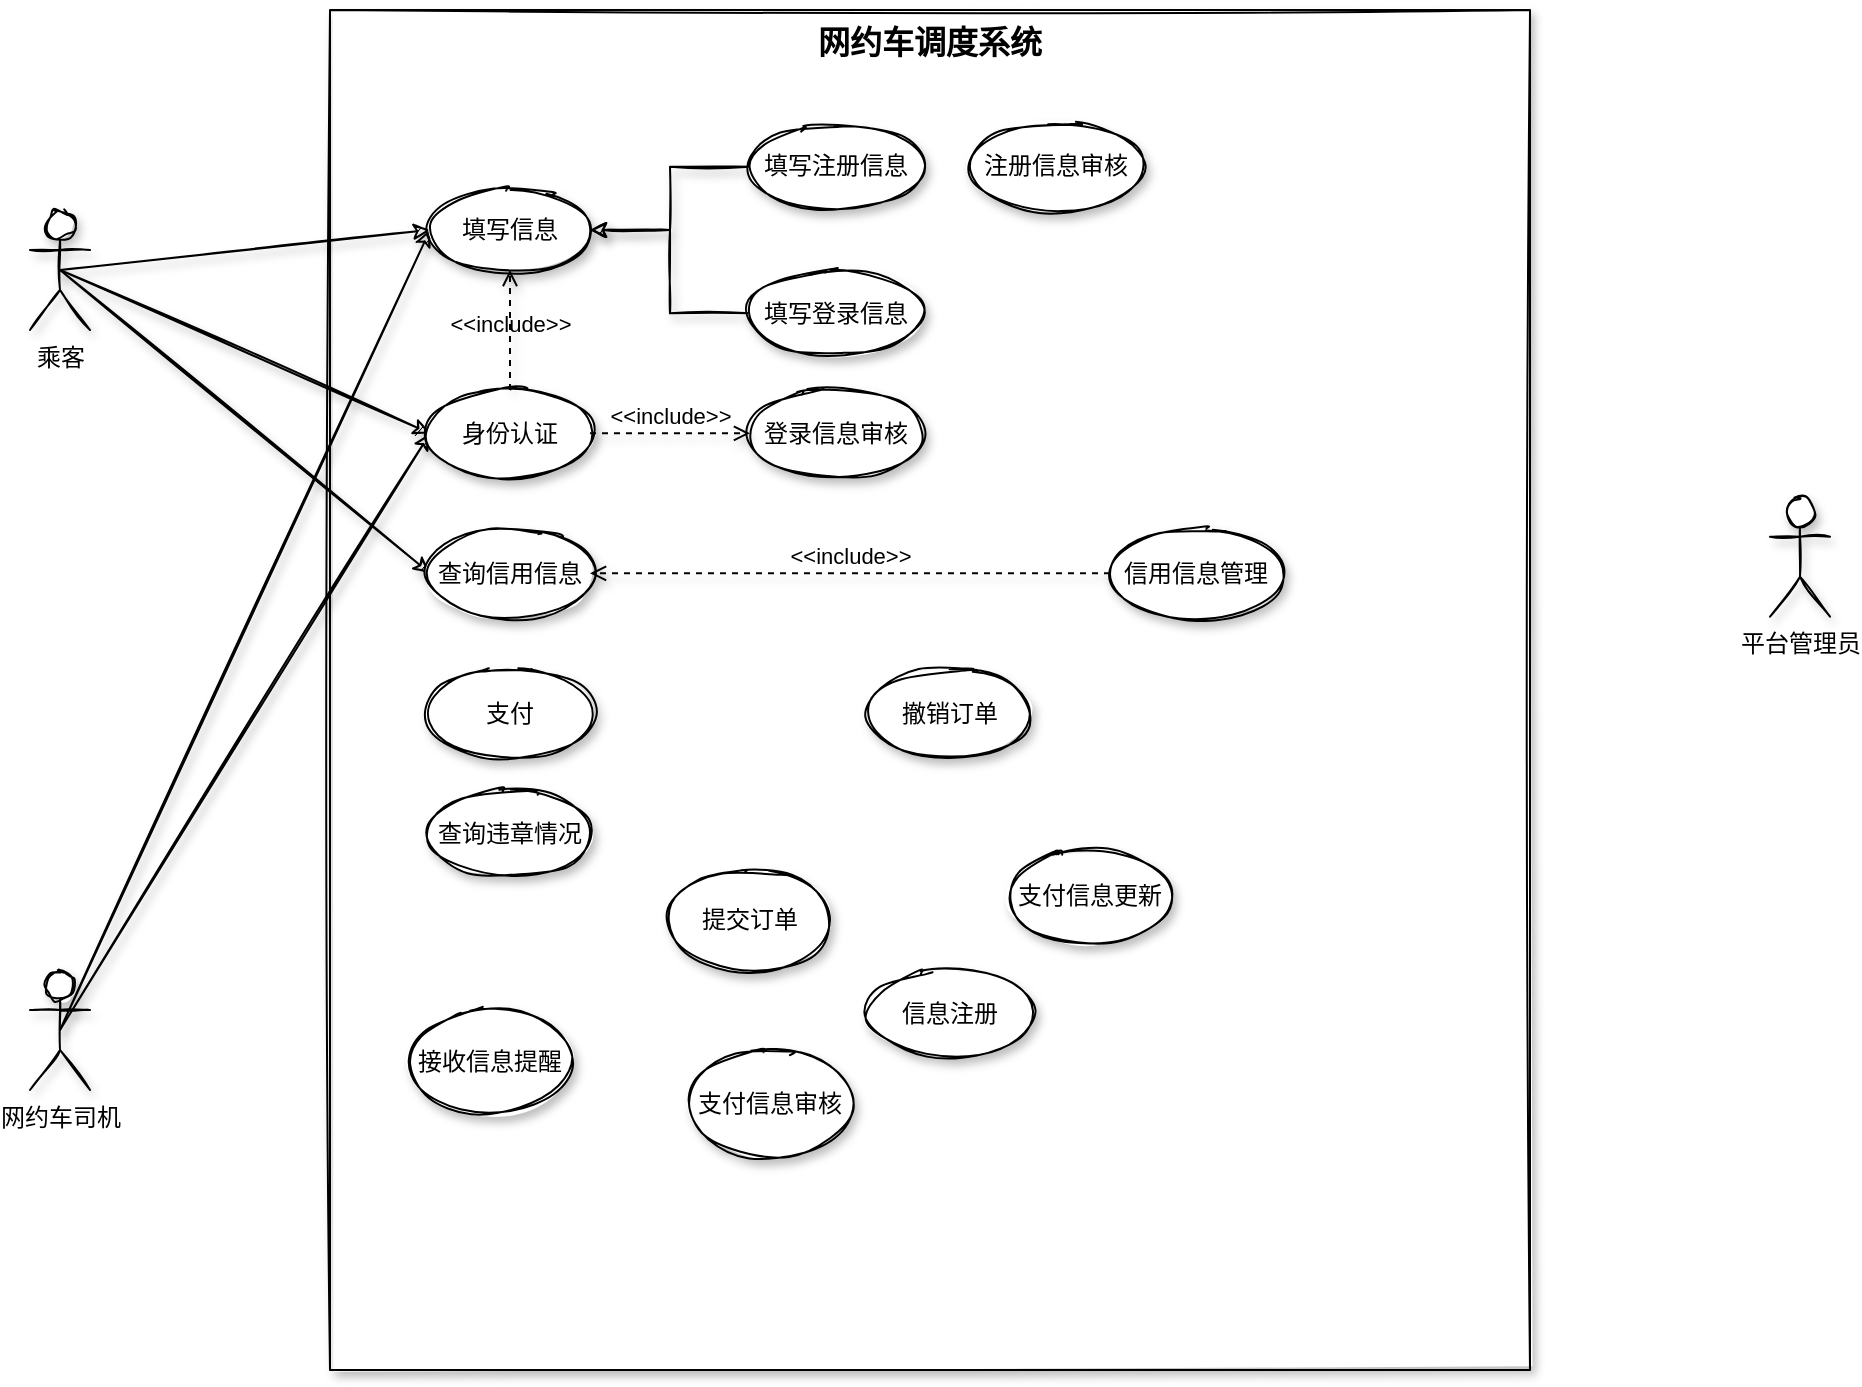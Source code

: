<mxfile version="14.7.7" type="github">
  <diagram id="hailvvMEt1VKKTRzGtRh" name="第 1 页">
    <mxGraphModel dx="1165" dy="644" grid="1" gridSize="10" guides="1" tooltips="1" connect="1" arrows="1" fold="1" page="1" pageScale="1" pageWidth="827" pageHeight="1169" math="0" shadow="0">
      <root>
        <mxCell id="0" />
        <mxCell id="1" parent="0" />
        <mxCell id="O3wIRJ_P1ds1mv97xc4H-4" value="&lt;b&gt;&lt;font style=&quot;font-size: 16px&quot;&gt;网约车调度系统&lt;/font&gt;&lt;/b&gt;" style="rounded=0;whiteSpace=wrap;html=1;shadow=1;sketch=1;labelPosition=center;verticalLabelPosition=middle;align=center;verticalAlign=top;" vertex="1" parent="1">
          <mxGeometry x="180" y="60" width="600" height="680" as="geometry" />
        </mxCell>
        <mxCell id="O3wIRJ_P1ds1mv97xc4H-17" style="sketch=1;orthogonalLoop=1;jettySize=auto;html=1;exitX=0.5;exitY=0.5;exitDx=0;exitDy=0;exitPerimeter=0;entryX=0;entryY=0.5;entryDx=0;entryDy=0;shadow=1;rounded=0;" edge="1" parent="1" source="8xGyphlLj49BUks5kIn6-1" target="O3wIRJ_P1ds1mv97xc4H-16">
          <mxGeometry relative="1" as="geometry" />
        </mxCell>
        <mxCell id="O3wIRJ_P1ds1mv97xc4H-24" style="rounded=0;sketch=1;orthogonalLoop=1;jettySize=auto;html=1;exitX=0.5;exitY=0.5;exitDx=0;exitDy=0;exitPerimeter=0;entryX=0;entryY=0.5;entryDx=0;entryDy=0;shadow=1;strokeColor=#000000;" edge="1" parent="1" source="8xGyphlLj49BUks5kIn6-1" target="O3wIRJ_P1ds1mv97xc4H-7">
          <mxGeometry relative="1" as="geometry" />
        </mxCell>
        <mxCell id="O3wIRJ_P1ds1mv97xc4H-31" style="edgeStyle=none;rounded=0;sketch=1;orthogonalLoop=1;jettySize=auto;html=1;exitX=0.5;exitY=0.5;exitDx=0;exitDy=0;exitPerimeter=0;entryX=0;entryY=0.5;entryDx=0;entryDy=0;shadow=1;strokeColor=#000000;" edge="1" parent="1" source="8xGyphlLj49BUks5kIn6-1" target="O3wIRJ_P1ds1mv97xc4H-8">
          <mxGeometry relative="1" as="geometry" />
        </mxCell>
        <mxCell id="8xGyphlLj49BUks5kIn6-1" value="乘客" style="shape=umlActor;verticalLabelPosition=bottom;verticalAlign=top;html=1;sketch=1;rounded=1;shadow=1;" parent="1" vertex="1">
          <mxGeometry x="30" y="160" width="30" height="60" as="geometry" />
        </mxCell>
        <mxCell id="O3wIRJ_P1ds1mv97xc4H-25" style="edgeStyle=none;rounded=0;sketch=1;orthogonalLoop=1;jettySize=auto;html=1;exitX=0.5;exitY=0.5;exitDx=0;exitDy=0;exitPerimeter=0;entryX=0;entryY=0.5;entryDx=0;entryDy=0;shadow=1;strokeColor=#000000;" edge="1" parent="1" source="8xGyphlLj49BUks5kIn6-4" target="O3wIRJ_P1ds1mv97xc4H-16">
          <mxGeometry relative="1" as="geometry" />
        </mxCell>
        <mxCell id="O3wIRJ_P1ds1mv97xc4H-26" style="edgeStyle=none;rounded=0;sketch=1;orthogonalLoop=1;jettySize=auto;html=1;exitX=0.5;exitY=0.5;exitDx=0;exitDy=0;exitPerimeter=0;entryX=0;entryY=0.5;entryDx=0;entryDy=0;shadow=1;strokeColor=#000000;" edge="1" parent="1" source="8xGyphlLj49BUks5kIn6-4" target="O3wIRJ_P1ds1mv97xc4H-7">
          <mxGeometry relative="1" as="geometry" />
        </mxCell>
        <mxCell id="8xGyphlLj49BUks5kIn6-4" value="网约车司机" style="shape=umlActor;verticalLabelPosition=bottom;verticalAlign=top;html=1;sketch=1;rounded=1;shadow=1;" parent="1" vertex="1">
          <mxGeometry x="30" y="540" width="30" height="60" as="geometry" />
        </mxCell>
        <mxCell id="8xGyphlLj49BUks5kIn6-5" value="平台管理员" style="shape=umlActor;verticalLabelPosition=bottom;verticalAlign=top;html=1;sketch=1;rounded=1;shadow=1;" parent="1" vertex="1">
          <mxGeometry x="900" y="303.34" width="30" height="60" as="geometry" />
        </mxCell>
        <mxCell id="O3wIRJ_P1ds1mv97xc4H-3" value="信息注册" style="ellipse;whiteSpace=wrap;html=1;rounded=1;shadow=1;sketch=1;" vertex="1" parent="1">
          <mxGeometry x="450" y="540" width="80" height="43.33" as="geometry" />
        </mxCell>
        <mxCell id="O3wIRJ_P1ds1mv97xc4H-7" value="身份认证" style="ellipse;whiteSpace=wrap;html=1;rounded=1;shadow=1;sketch=1;" vertex="1" parent="1">
          <mxGeometry x="230" y="250" width="80" height="43.33" as="geometry" />
        </mxCell>
        <mxCell id="O3wIRJ_P1ds1mv97xc4H-8" value="查询信用信息" style="ellipse;whiteSpace=wrap;html=1;rounded=1;shadow=1;sketch=1;" vertex="1" parent="1">
          <mxGeometry x="230" y="320.01" width="80" height="43.33" as="geometry" />
        </mxCell>
        <mxCell id="O3wIRJ_P1ds1mv97xc4H-9" value="支付" style="ellipse;whiteSpace=wrap;html=1;rounded=1;shadow=1;sketch=1;" vertex="1" parent="1">
          <mxGeometry x="230" y="390" width="80" height="43.33" as="geometry" />
        </mxCell>
        <mxCell id="O3wIRJ_P1ds1mv97xc4H-10" value="查询违章情况" style="ellipse;whiteSpace=wrap;html=1;rounded=1;shadow=1;sketch=1;" vertex="1" parent="1">
          <mxGeometry x="230" y="450" width="80" height="43.33" as="geometry" />
        </mxCell>
        <mxCell id="O3wIRJ_P1ds1mv97xc4H-11" value="支付信息审核" style="ellipse;whiteSpace=wrap;html=1;rounded=1;shadow=1;sketch=1;" vertex="1" parent="1">
          <mxGeometry x="360" y="580" width="80" height="53.33" as="geometry" />
        </mxCell>
        <mxCell id="O3wIRJ_P1ds1mv97xc4H-12" value="支付信息更新" style="ellipse;whiteSpace=wrap;html=1;rounded=1;shadow=1;sketch=1;" vertex="1" parent="1">
          <mxGeometry x="520" y="480" width="80" height="46.66" as="geometry" />
        </mxCell>
        <mxCell id="O3wIRJ_P1ds1mv97xc4H-13" value="提交订单" style="ellipse;whiteSpace=wrap;html=1;rounded=1;shadow=1;sketch=1;" vertex="1" parent="1">
          <mxGeometry x="350" y="490" width="80" height="50" as="geometry" />
        </mxCell>
        <mxCell id="O3wIRJ_P1ds1mv97xc4H-14" value="撤销订单" style="ellipse;whiteSpace=wrap;html=1;rounded=1;shadow=1;sketch=1;" vertex="1" parent="1">
          <mxGeometry x="450" y="390" width="80" height="43.33" as="geometry" />
        </mxCell>
        <mxCell id="O3wIRJ_P1ds1mv97xc4H-15" value="接收信息提醒" style="ellipse;whiteSpace=wrap;html=1;rounded=1;shadow=1;sketch=1;" vertex="1" parent="1">
          <mxGeometry x="220" y="560" width="80" height="51.33" as="geometry" />
        </mxCell>
        <mxCell id="O3wIRJ_P1ds1mv97xc4H-16" value="填写信息" style="ellipse;whiteSpace=wrap;html=1;rounded=1;shadow=1;sketch=1;" vertex="1" parent="1">
          <mxGeometry x="230" y="150" width="80" height="40" as="geometry" />
        </mxCell>
        <mxCell id="O3wIRJ_P1ds1mv97xc4H-23" style="edgeStyle=orthogonalEdgeStyle;rounded=0;sketch=1;orthogonalLoop=1;jettySize=auto;elbow=vertical;html=1;entryX=1;entryY=0.5;entryDx=0;entryDy=0;shadow=1;strokeColor=#000000;" edge="1" parent="1" source="O3wIRJ_P1ds1mv97xc4H-18" target="O3wIRJ_P1ds1mv97xc4H-16">
          <mxGeometry relative="1" as="geometry" />
        </mxCell>
        <mxCell id="O3wIRJ_P1ds1mv97xc4H-18" value="填写注册信息" style="ellipse;whiteSpace=wrap;html=1;rounded=1;shadow=1;sketch=1;" vertex="1" parent="1">
          <mxGeometry x="390" y="116.67" width="86" height="43.33" as="geometry" />
        </mxCell>
        <mxCell id="O3wIRJ_P1ds1mv97xc4H-21" style="edgeStyle=elbowEdgeStyle;rounded=0;sketch=1;orthogonalLoop=1;jettySize=auto;html=1;shadow=1;strokeColor=#000000;elbow=vertical;" edge="1" parent="1" source="O3wIRJ_P1ds1mv97xc4H-19" target="O3wIRJ_P1ds1mv97xc4H-16">
          <mxGeometry relative="1" as="geometry" />
        </mxCell>
        <mxCell id="O3wIRJ_P1ds1mv97xc4H-19" value="填写登录信息" style="ellipse;whiteSpace=wrap;html=1;rounded=1;shadow=1;sketch=1;" vertex="1" parent="1">
          <mxGeometry x="390" y="190.0" width="86" height="43.33" as="geometry" />
        </mxCell>
        <mxCell id="O3wIRJ_P1ds1mv97xc4H-27" value="&amp;lt;&amp;lt;include&amp;gt;&amp;gt;" style="html=1;verticalAlign=bottom;labelBackgroundColor=none;endArrow=open;endFill=0;dashed=1;shadow=1;strokeColor=#000000;exitX=0.5;exitY=0;exitDx=0;exitDy=0;entryX=0.5;entryY=1;entryDx=0;entryDy=0;" edge="1" parent="1" source="O3wIRJ_P1ds1mv97xc4H-7" target="O3wIRJ_P1ds1mv97xc4H-16">
          <mxGeometry x="-0.2" width="160" relative="1" as="geometry">
            <mxPoint x="320" y="260.95" as="sourcePoint" />
            <mxPoint x="480" y="260.95" as="targetPoint" />
            <mxPoint as="offset" />
          </mxGeometry>
        </mxCell>
        <mxCell id="O3wIRJ_P1ds1mv97xc4H-28" value="注册信息审核" style="ellipse;whiteSpace=wrap;html=1;rounded=1;shadow=1;sketch=1;" vertex="1" parent="1">
          <mxGeometry x="500" y="116.67" width="86" height="43.33" as="geometry" />
        </mxCell>
        <mxCell id="O3wIRJ_P1ds1mv97xc4H-29" value="登录信息审核" style="ellipse;whiteSpace=wrap;html=1;rounded=1;shadow=1;sketch=1;" vertex="1" parent="1">
          <mxGeometry x="390" y="250" width="86" height="43.33" as="geometry" />
        </mxCell>
        <mxCell id="O3wIRJ_P1ds1mv97xc4H-32" value="&amp;lt;&amp;lt;include&amp;gt;&amp;gt;" style="html=1;verticalAlign=bottom;labelBackgroundColor=none;endArrow=open;endFill=0;dashed=1;shadow=1;strokeColor=#000000;exitX=1;exitY=0.5;exitDx=0;exitDy=0;entryX=0;entryY=0.5;entryDx=0;entryDy=0;" edge="1" parent="1" source="O3wIRJ_P1ds1mv97xc4H-7" target="O3wIRJ_P1ds1mv97xc4H-29">
          <mxGeometry width="160" relative="1" as="geometry">
            <mxPoint x="360" y="350" as="sourcePoint" />
            <mxPoint x="520" y="350" as="targetPoint" />
          </mxGeometry>
        </mxCell>
        <mxCell id="O3wIRJ_P1ds1mv97xc4H-33" value="信用信息管理" style="ellipse;whiteSpace=wrap;html=1;rounded=1;shadow=1;sketch=1;" vertex="1" parent="1">
          <mxGeometry x="570" y="320.01" width="86" height="43.33" as="geometry" />
        </mxCell>
        <mxCell id="O3wIRJ_P1ds1mv97xc4H-34" value="&amp;lt;&amp;lt;include&amp;gt;&amp;gt;" style="html=1;verticalAlign=bottom;labelBackgroundColor=none;endArrow=open;endFill=0;dashed=1;shadow=1;strokeColor=#000000;exitX=0;exitY=0.5;exitDx=0;exitDy=0;entryX=1;entryY=0.5;entryDx=0;entryDy=0;" edge="1" parent="1" source="O3wIRJ_P1ds1mv97xc4H-33" target="O3wIRJ_P1ds1mv97xc4H-8">
          <mxGeometry width="160" relative="1" as="geometry">
            <mxPoint x="360" y="350" as="sourcePoint" />
            <mxPoint x="520" y="350" as="targetPoint" />
          </mxGeometry>
        </mxCell>
      </root>
    </mxGraphModel>
  </diagram>
</mxfile>
